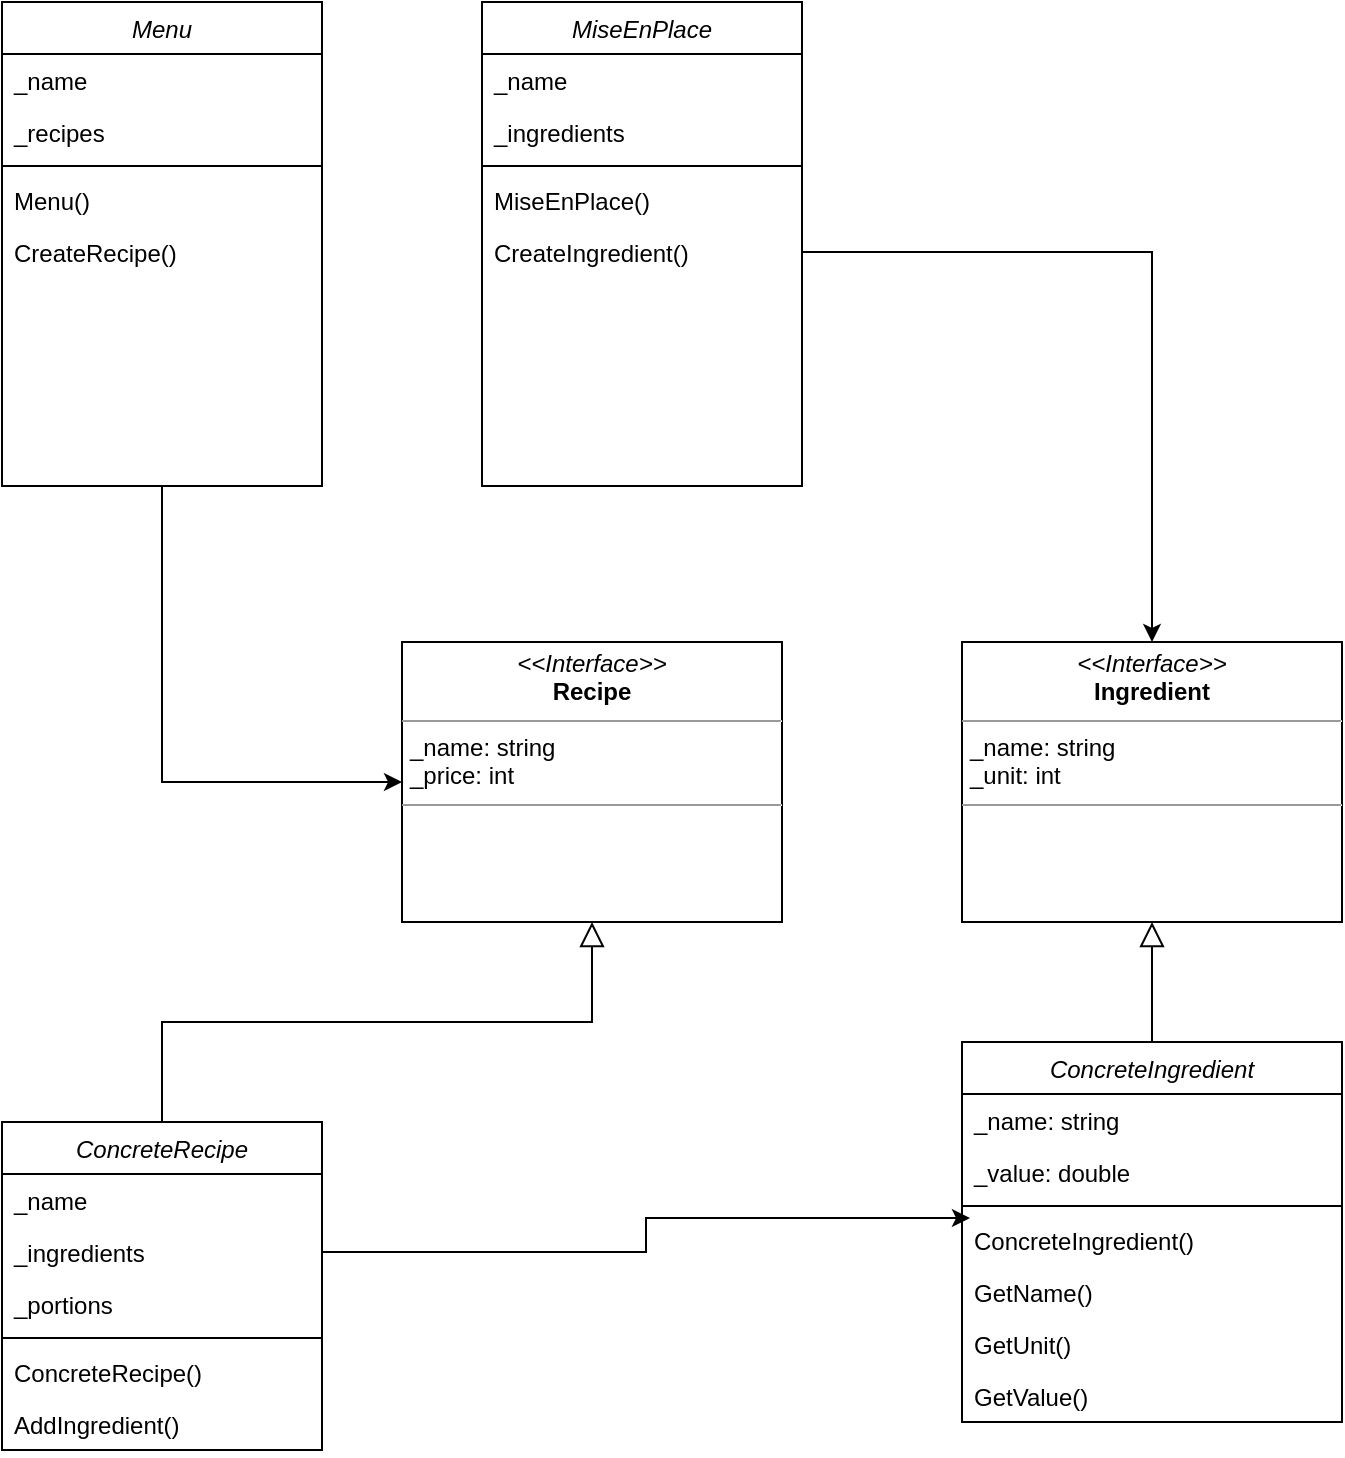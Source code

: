 <mxfile version="21.5.2" type="github">
  <diagram id="C5RBs43oDa-KdzZeNtuy" name="Page-1">
    <mxGraphModel dx="1375" dy="807" grid="1" gridSize="10" guides="1" tooltips="1" connect="1" arrows="1" fold="1" page="1" pageScale="1" pageWidth="827" pageHeight="1169" math="0" shadow="0">
      <root>
        <mxCell id="WIyWlLk6GJQsqaUBKTNV-0" />
        <mxCell id="WIyWlLk6GJQsqaUBKTNV-1" parent="WIyWlLk6GJQsqaUBKTNV-0" />
        <mxCell id="lXSpkiAvVSubSGFDPKTC-33" style="edgeStyle=elbowEdgeStyle;rounded=0;orthogonalLoop=1;jettySize=auto;html=1;entryX=0;entryY=0.5;entryDx=0;entryDy=0;elbow=vertical;exitX=0.5;exitY=1;exitDx=0;exitDy=0;" parent="WIyWlLk6GJQsqaUBKTNV-1" source="zkfFHV4jXpPFQw0GAbJ--0" target="lXSpkiAvVSubSGFDPKTC-24" edge="1">
          <mxGeometry relative="1" as="geometry">
            <Array as="points">
              <mxPoint x="180" y="470" />
            </Array>
          </mxGeometry>
        </mxCell>
        <mxCell id="zkfFHV4jXpPFQw0GAbJ--0" value="Menu" style="swimlane;fontStyle=2;align=center;verticalAlign=top;childLayout=stackLayout;horizontal=1;startSize=26;horizontalStack=0;resizeParent=1;resizeLast=0;collapsible=1;marginBottom=0;rounded=0;shadow=0;strokeWidth=1;" parent="WIyWlLk6GJQsqaUBKTNV-1" vertex="1">
          <mxGeometry x="40" y="80" width="160" height="242" as="geometry">
            <mxRectangle x="230" y="140" width="160" height="26" as="alternateBounds" />
          </mxGeometry>
        </mxCell>
        <mxCell id="lXSpkiAvVSubSGFDPKTC-12" value="_name" style="text;align=left;verticalAlign=top;spacingLeft=4;spacingRight=4;overflow=hidden;rotatable=0;points=[[0,0.5],[1,0.5]];portConstraint=eastwest;" parent="zkfFHV4jXpPFQw0GAbJ--0" vertex="1">
          <mxGeometry y="26" width="160" height="26" as="geometry" />
        </mxCell>
        <mxCell id="lXSpkiAvVSubSGFDPKTC-26" value="_recipes" style="text;align=left;verticalAlign=top;spacingLeft=4;spacingRight=4;overflow=hidden;rotatable=0;points=[[0,0.5],[1,0.5]];portConstraint=eastwest;" parent="zkfFHV4jXpPFQw0GAbJ--0" vertex="1">
          <mxGeometry y="52" width="160" height="26" as="geometry" />
        </mxCell>
        <mxCell id="zkfFHV4jXpPFQw0GAbJ--4" value="" style="line;html=1;strokeWidth=1;align=left;verticalAlign=middle;spacingTop=-1;spacingLeft=3;spacingRight=3;rotatable=0;labelPosition=right;points=[];portConstraint=eastwest;" parent="zkfFHV4jXpPFQw0GAbJ--0" vertex="1">
          <mxGeometry y="78" width="160" height="8" as="geometry" />
        </mxCell>
        <mxCell id="zkfFHV4jXpPFQw0GAbJ--5" value="Menu()" style="text;align=left;verticalAlign=top;spacingLeft=4;spacingRight=4;overflow=hidden;rotatable=0;points=[[0,0.5],[1,0.5]];portConstraint=eastwest;" parent="zkfFHV4jXpPFQw0GAbJ--0" vertex="1">
          <mxGeometry y="86" width="160" height="26" as="geometry" />
        </mxCell>
        <mxCell id="lXSpkiAvVSubSGFDPKTC-25" value="CreateRecipe()" style="text;align=left;verticalAlign=top;spacingLeft=4;spacingRight=4;overflow=hidden;rotatable=0;points=[[0,0.5],[1,0.5]];portConstraint=eastwest;" parent="zkfFHV4jXpPFQw0GAbJ--0" vertex="1">
          <mxGeometry y="112" width="160" height="26" as="geometry" />
        </mxCell>
        <mxCell id="lXSpkiAvVSubSGFDPKTC-13" value="&lt;p style=&quot;margin:0px;margin-top:4px;text-align:center;&quot;&gt;&lt;i&gt;&amp;lt;&amp;lt;Interface&amp;gt;&amp;gt;&lt;/i&gt;&lt;br&gt;&lt;b&gt;Ingredient&lt;/b&gt;&lt;/p&gt;&lt;hr size=&quot;1&quot;&gt;&lt;p style=&quot;margin:0px;margin-left:4px;&quot;&gt;_name: string&lt;br&gt;_unit: int&lt;/p&gt;&lt;hr size=&quot;1&quot;&gt;&lt;p style=&quot;margin:0px;margin-left:4px;&quot;&gt;&lt;br&gt;&lt;/p&gt;" style="verticalAlign=top;align=left;overflow=fill;fontSize=12;fontFamily=Helvetica;html=1;whiteSpace=wrap;" parent="WIyWlLk6GJQsqaUBKTNV-1" vertex="1">
          <mxGeometry x="520" y="400" width="190" height="140" as="geometry" />
        </mxCell>
        <mxCell id="lXSpkiAvVSubSGFDPKTC-14" value="MiseEnPlace" style="swimlane;fontStyle=2;align=center;verticalAlign=top;childLayout=stackLayout;horizontal=1;startSize=26;horizontalStack=0;resizeParent=1;resizeLast=0;collapsible=1;marginBottom=0;rounded=0;shadow=0;strokeWidth=1;" parent="WIyWlLk6GJQsqaUBKTNV-1" vertex="1">
          <mxGeometry x="280" y="80" width="160" height="242" as="geometry">
            <mxRectangle x="230" y="140" width="160" height="26" as="alternateBounds" />
          </mxGeometry>
        </mxCell>
        <mxCell id="lXSpkiAvVSubSGFDPKTC-15" value="_name" style="text;align=left;verticalAlign=top;spacingLeft=4;spacingRight=4;overflow=hidden;rotatable=0;points=[[0,0.5],[1,0.5]];portConstraint=eastwest;" parent="lXSpkiAvVSubSGFDPKTC-14" vertex="1">
          <mxGeometry y="26" width="160" height="26" as="geometry" />
        </mxCell>
        <mxCell id="lXSpkiAvVSubSGFDPKTC-16" value="_ingredients" style="text;align=left;verticalAlign=top;spacingLeft=4;spacingRight=4;overflow=hidden;rotatable=0;points=[[0,0.5],[1,0.5]];portConstraint=eastwest;" parent="lXSpkiAvVSubSGFDPKTC-14" vertex="1">
          <mxGeometry y="52" width="160" height="26" as="geometry" />
        </mxCell>
        <mxCell id="lXSpkiAvVSubSGFDPKTC-19" value="" style="line;html=1;strokeWidth=1;align=left;verticalAlign=middle;spacingTop=-1;spacingLeft=3;spacingRight=3;rotatable=0;labelPosition=right;points=[];portConstraint=eastwest;" parent="lXSpkiAvVSubSGFDPKTC-14" vertex="1">
          <mxGeometry y="78" width="160" height="8" as="geometry" />
        </mxCell>
        <mxCell id="lXSpkiAvVSubSGFDPKTC-20" value="MiseEnPlace()" style="text;align=left;verticalAlign=top;spacingLeft=4;spacingRight=4;overflow=hidden;rotatable=0;points=[[0,0.5],[1,0.5]];portConstraint=eastwest;" parent="lXSpkiAvVSubSGFDPKTC-14" vertex="1">
          <mxGeometry y="86" width="160" height="26" as="geometry" />
        </mxCell>
        <mxCell id="lXSpkiAvVSubSGFDPKTC-21" value="CreateIngredient()" style="text;align=left;verticalAlign=top;spacingLeft=4;spacingRight=4;overflow=hidden;rotatable=0;points=[[0,0.5],[1,0.5]];portConstraint=eastwest;" parent="lXSpkiAvVSubSGFDPKTC-14" vertex="1">
          <mxGeometry y="112" width="160" height="26" as="geometry" />
        </mxCell>
        <mxCell id="lXSpkiAvVSubSGFDPKTC-24" value="&lt;p style=&quot;margin:0px;margin-top:4px;text-align:center;&quot;&gt;&lt;i&gt;&amp;lt;&amp;lt;Interface&amp;gt;&amp;gt;&lt;/i&gt;&lt;br&gt;&lt;b&gt;Recipe&lt;/b&gt;&lt;/p&gt;&lt;hr size=&quot;1&quot;&gt;&lt;p style=&quot;margin:0px;margin-left:4px;&quot;&gt;_name: string&lt;br&gt;_price: int&lt;/p&gt;&lt;hr size=&quot;1&quot;&gt;&lt;p style=&quot;margin:0px;margin-left:4px;&quot;&gt;&lt;br&gt;&lt;/p&gt;" style="verticalAlign=top;align=left;overflow=fill;fontSize=12;fontFamily=Helvetica;html=1;whiteSpace=wrap;" parent="WIyWlLk6GJQsqaUBKTNV-1" vertex="1">
          <mxGeometry x="240" y="400" width="190" height="140" as="geometry" />
        </mxCell>
        <mxCell id="lXSpkiAvVSubSGFDPKTC-35" style="edgeStyle=orthogonalEdgeStyle;rounded=0;orthogonalLoop=1;jettySize=auto;html=1;exitX=0.5;exitY=0;exitDx=0;exitDy=0;entryX=0.5;entryY=1;entryDx=0;entryDy=0;endSize=10;endArrow=block;endFill=0;" parent="WIyWlLk6GJQsqaUBKTNV-1" source="lXSpkiAvVSubSGFDPKTC-27" target="lXSpkiAvVSubSGFDPKTC-24" edge="1">
          <mxGeometry relative="1" as="geometry" />
        </mxCell>
        <mxCell id="lXSpkiAvVSubSGFDPKTC-27" value="ConcreteRecipe" style="swimlane;fontStyle=2;align=center;verticalAlign=top;childLayout=stackLayout;horizontal=1;startSize=26;horizontalStack=0;resizeParent=1;resizeLast=0;collapsible=1;marginBottom=0;rounded=0;shadow=0;strokeWidth=1;" parent="WIyWlLk6GJQsqaUBKTNV-1" vertex="1">
          <mxGeometry x="40" y="640" width="160" height="164" as="geometry">
            <mxRectangle x="230" y="140" width="160" height="26" as="alternateBounds" />
          </mxGeometry>
        </mxCell>
        <mxCell id="lXSpkiAvVSubSGFDPKTC-28" value="_name" style="text;align=left;verticalAlign=top;spacingLeft=4;spacingRight=4;overflow=hidden;rotatable=0;points=[[0,0.5],[1,0.5]];portConstraint=eastwest;" parent="lXSpkiAvVSubSGFDPKTC-27" vertex="1">
          <mxGeometry y="26" width="160" height="26" as="geometry" />
        </mxCell>
        <mxCell id="lXSpkiAvVSubSGFDPKTC-29" value="_ingredients" style="text;align=left;verticalAlign=top;spacingLeft=4;spacingRight=4;overflow=hidden;rotatable=0;points=[[0,0.5],[1,0.5]];portConstraint=eastwest;" parent="lXSpkiAvVSubSGFDPKTC-27" vertex="1">
          <mxGeometry y="52" width="160" height="26" as="geometry" />
        </mxCell>
        <mxCell id="lXSpkiAvVSubSGFDPKTC-44" value="_portions" style="text;align=left;verticalAlign=top;spacingLeft=4;spacingRight=4;overflow=hidden;rotatable=0;points=[[0,0.5],[1,0.5]];portConstraint=eastwest;" parent="lXSpkiAvVSubSGFDPKTC-27" vertex="1">
          <mxGeometry y="78" width="160" height="26" as="geometry" />
        </mxCell>
        <mxCell id="lXSpkiAvVSubSGFDPKTC-30" value="" style="line;html=1;strokeWidth=1;align=left;verticalAlign=middle;spacingTop=-1;spacingLeft=3;spacingRight=3;rotatable=0;labelPosition=right;points=[];portConstraint=eastwest;" parent="lXSpkiAvVSubSGFDPKTC-27" vertex="1">
          <mxGeometry y="104" width="160" height="8" as="geometry" />
        </mxCell>
        <mxCell id="lXSpkiAvVSubSGFDPKTC-31" value="ConcreteRecipe()" style="text;align=left;verticalAlign=top;spacingLeft=4;spacingRight=4;overflow=hidden;rotatable=0;points=[[0,0.5],[1,0.5]];portConstraint=eastwest;" parent="lXSpkiAvVSubSGFDPKTC-27" vertex="1">
          <mxGeometry y="112" width="160" height="26" as="geometry" />
        </mxCell>
        <mxCell id="lXSpkiAvVSubSGFDPKTC-32" value="AddIngredient()" style="text;align=left;verticalAlign=top;spacingLeft=4;spacingRight=4;overflow=hidden;rotatable=0;points=[[0,0.5],[1,0.5]];portConstraint=eastwest;" parent="lXSpkiAvVSubSGFDPKTC-27" vertex="1">
          <mxGeometry y="138" width="160" height="26" as="geometry" />
        </mxCell>
        <mxCell id="lXSpkiAvVSubSGFDPKTC-34" style="edgeStyle=orthogonalEdgeStyle;rounded=0;orthogonalLoop=1;jettySize=auto;html=1;" parent="WIyWlLk6GJQsqaUBKTNV-1" source="lXSpkiAvVSubSGFDPKTC-21" target="lXSpkiAvVSubSGFDPKTC-13" edge="1">
          <mxGeometry relative="1" as="geometry" />
        </mxCell>
        <mxCell id="lXSpkiAvVSubSGFDPKTC-42" style="edgeStyle=orthogonalEdgeStyle;rounded=0;orthogonalLoop=1;jettySize=auto;html=1;entryX=0.5;entryY=1;entryDx=0;entryDy=0;endSize=10;endArrow=block;endFill=0;" parent="WIyWlLk6GJQsqaUBKTNV-1" source="lXSpkiAvVSubSGFDPKTC-36" target="lXSpkiAvVSubSGFDPKTC-13" edge="1">
          <mxGeometry relative="1" as="geometry" />
        </mxCell>
        <mxCell id="lXSpkiAvVSubSGFDPKTC-36" value="ConcreteIngredient" style="swimlane;fontStyle=2;align=center;verticalAlign=top;childLayout=stackLayout;horizontal=1;startSize=26;horizontalStack=0;resizeParent=1;resizeLast=0;collapsible=1;marginBottom=0;rounded=0;shadow=0;strokeWidth=1;" parent="WIyWlLk6GJQsqaUBKTNV-1" vertex="1">
          <mxGeometry x="520" y="600" width="190" height="190" as="geometry">
            <mxRectangle x="230" y="140" width="160" height="26" as="alternateBounds" />
          </mxGeometry>
        </mxCell>
        <mxCell id="lXSpkiAvVSubSGFDPKTC-37" value="_name: string" style="text;align=left;verticalAlign=top;spacingLeft=4;spacingRight=4;overflow=hidden;rotatable=0;points=[[0,0.5],[1,0.5]];portConstraint=eastwest;" parent="lXSpkiAvVSubSGFDPKTC-36" vertex="1">
          <mxGeometry y="26" width="190" height="26" as="geometry" />
        </mxCell>
        <mxCell id="1GdbX4C_CqvCoTbUBg-8-0" value="_value: double" style="text;align=left;verticalAlign=top;spacingLeft=4;spacingRight=4;overflow=hidden;rotatable=0;points=[[0,0.5],[1,0.5]];portConstraint=eastwest;" vertex="1" parent="lXSpkiAvVSubSGFDPKTC-36">
          <mxGeometry y="52" width="190" height="26" as="geometry" />
        </mxCell>
        <mxCell id="lXSpkiAvVSubSGFDPKTC-39" value="" style="line;html=1;strokeWidth=1;align=left;verticalAlign=middle;spacingTop=-1;spacingLeft=3;spacingRight=3;rotatable=0;labelPosition=right;points=[];portConstraint=eastwest;" parent="lXSpkiAvVSubSGFDPKTC-36" vertex="1">
          <mxGeometry y="78" width="190" height="8" as="geometry" />
        </mxCell>
        <mxCell id="lXSpkiAvVSubSGFDPKTC-40" value="ConcreteIngredient()" style="text;align=left;verticalAlign=top;spacingLeft=4;spacingRight=4;overflow=hidden;rotatable=0;points=[[0,0.5],[1,0.5]];portConstraint=eastwest;" parent="lXSpkiAvVSubSGFDPKTC-36" vertex="1">
          <mxGeometry y="86" width="190" height="26" as="geometry" />
        </mxCell>
        <mxCell id="1GdbX4C_CqvCoTbUBg-8-1" value="GetName()" style="text;align=left;verticalAlign=top;spacingLeft=4;spacingRight=4;overflow=hidden;rotatable=0;points=[[0,0.5],[1,0.5]];portConstraint=eastwest;" vertex="1" parent="lXSpkiAvVSubSGFDPKTC-36">
          <mxGeometry y="112" width="190" height="26" as="geometry" />
        </mxCell>
        <mxCell id="1GdbX4C_CqvCoTbUBg-8-2" value="GetUnit()" style="text;align=left;verticalAlign=top;spacingLeft=4;spacingRight=4;overflow=hidden;rotatable=0;points=[[0,0.5],[1,0.5]];portConstraint=eastwest;" vertex="1" parent="lXSpkiAvVSubSGFDPKTC-36">
          <mxGeometry y="138" width="190" height="26" as="geometry" />
        </mxCell>
        <mxCell id="1GdbX4C_CqvCoTbUBg-8-3" value="GetValue()" style="text;align=left;verticalAlign=top;spacingLeft=4;spacingRight=4;overflow=hidden;rotatable=0;points=[[0,0.5],[1,0.5]];portConstraint=eastwest;" vertex="1" parent="lXSpkiAvVSubSGFDPKTC-36">
          <mxGeometry y="164" width="190" height="26" as="geometry" />
        </mxCell>
        <mxCell id="lXSpkiAvVSubSGFDPKTC-43" style="edgeStyle=elbowEdgeStyle;rounded=0;orthogonalLoop=1;jettySize=auto;html=1;entryX=0.021;entryY=0.077;entryDx=0;entryDy=0;entryPerimeter=0;" parent="WIyWlLk6GJQsqaUBKTNV-1" source="lXSpkiAvVSubSGFDPKTC-29" target="lXSpkiAvVSubSGFDPKTC-40" edge="1">
          <mxGeometry relative="1" as="geometry" />
        </mxCell>
      </root>
    </mxGraphModel>
  </diagram>
</mxfile>
